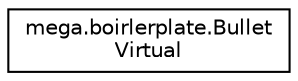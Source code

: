 digraph "Graphical Class Hierarchy"
{
  edge [fontname="Helvetica",fontsize="10",labelfontname="Helvetica",labelfontsize="10"];
  node [fontname="Helvetica",fontsize="10",shape=record];
  rankdir="LR";
  Node0 [label="mega.boirlerplate.Bullet\lVirtual",height=0.2,width=0.4,color="black", fillcolor="white", style="filled",URL="$classmega_1_1boirlerplate_1_1_bullet_virtual.html"];
}
